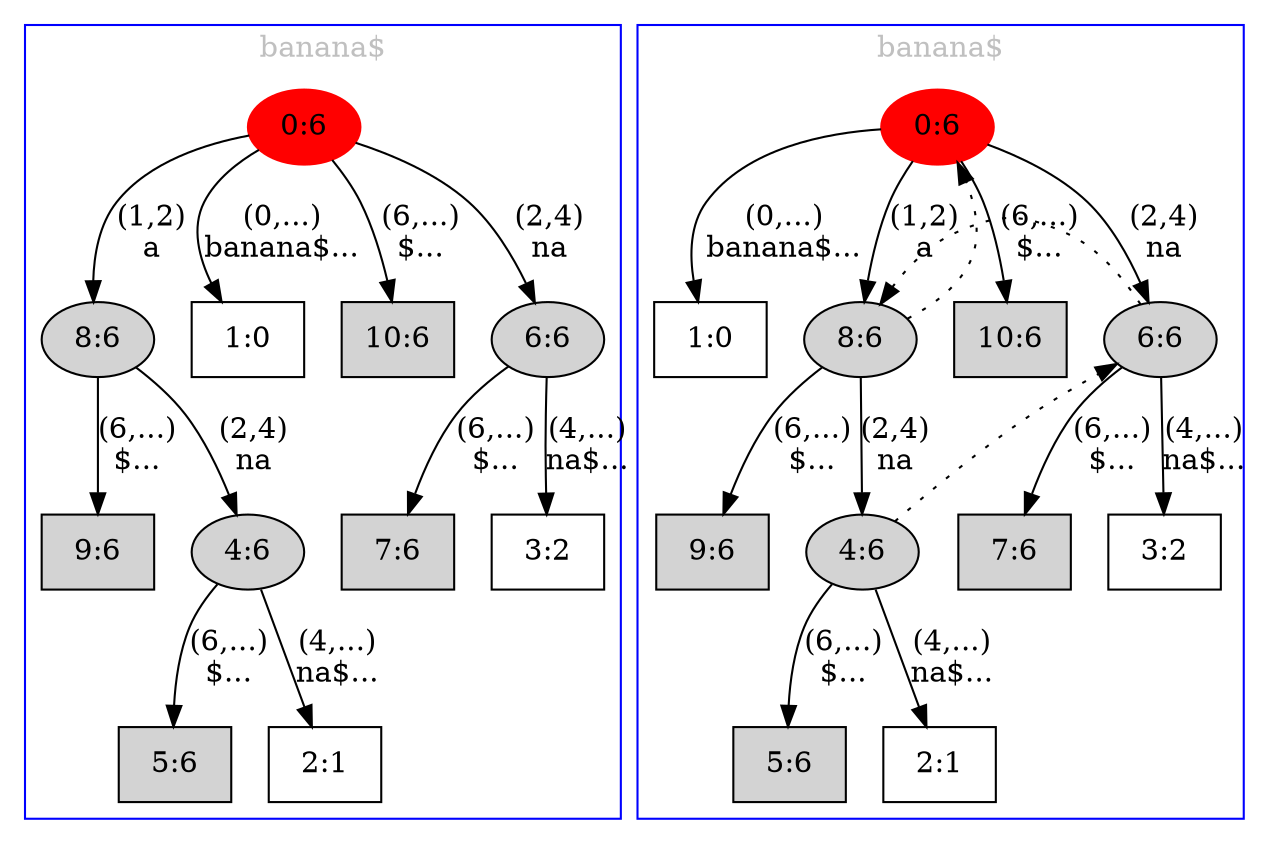 digraph ST{

	subgraph clusterST9{

	label=<<font color="grey">banana$</font>>
		t9n0 [label="0:6",style=filled,color=red];
		{ rank=same; t9n8 t9n1 t9n10 t9n6}
		t9n8 [label="8:6",style=filled];
		{ rank=same; t9n9 t9n4}
		t9n9 [label="9:6",shape=box,style=filled];
		t9n8 -> t9n9 [label="(6,...)\n$...",weight=1];
		t9n4 [label="4:6",style=filled];
		{ rank=same; t9n5 t9n2}
		t9n5 [label="5:6",shape=box,style=filled];
		t9n4 -> t9n5 [label="(6,...)\n$...",weight=1];
		t9n2 [label="2:1",shape=box];
		t9n4 -> t9n2 [label="(4,...)\nna$...",weight=1];
		t9n8 -> t9n4 [label="(2,4)\nna",weight=1];
		t9n0 -> t9n8 [label="(1,2)\na",weight=1];
		t9n1 [label="1:0",shape=box];
		t9n0 -> t9n1 [label="(0,...)\nbanana$...",weight=1];
		t9n10 [label="10:6",shape=box,style=filled];
		t9n0 -> t9n10 [label="(6,...)\n$...",weight=1];
		t9n6 [label="6:6",style=filled];
		{ rank=same; t9n7 t9n3}
		t9n7 [label="7:6",shape=box,style=filled];
		t9n6 -> t9n7 [label="(6,...)\n$...",weight=1];
		t9n3 [label="3:2",shape=box];
		t9n6 -> t9n3 [label="(4,...)\nna$...",weight=1];
		t9n0 -> t9n6 [label="(2,4)\nna",weight=1];
	color=blue;ratio=0.75
	}

	subgraph clusterST1{

	label=<<font color="grey">banana$</font>>
		t0n0 [label="0:6",style=filled,color=red];
		{ rank=same; t0n8 t0n1 t0n10 t0n6}
		t0n8 [label="8:6",style=filled];
		{ rank=same; t0n9 t0n4}
		t0n9 [label="9:6",shape=box,style=filled];
		t0n8 -> t0n9 [label="(6,...)\n$...",weight=1];
		t0n4 [label="4:6",style=filled];
		{ rank=same; t0n5 t0n2}
		t0n5 [label="5:6",shape=box,style=filled];
		t0n4 -> t0n5 [label="(6,...)\n$...",weight=1];
		t0n2 [label="2:1",shape=box];
		t0n4 -> t0n2 [label="(4,...)\nna$...",weight=1];
		t0n4 -> t0n6 [style=dotted,weight=0];
		t0n8 -> t0n4 [label="(2,4)\nna",weight=1];
		t0n8 -> t0n0 [style=dotted,weight=0];
		t0n0 -> t0n8 [label="(1,2)\na",weight=1];
		t0n1 [label="1:0",shape=box];
		t0n0 -> t0n1 [label="(0,...)\nbanana$...",weight=1];
		t0n10 [label="10:6",shape=box,style=filled];
		t0n0 -> t0n10 [label="(6,...)\n$...",weight=1];
		t0n6 [label="6:6",style=filled];
		{ rank=same; t0n7 t0n3}
		t0n7 [label="7:6",shape=box,style=filled];
		t0n6 -> t0n7 [label="(6,...)\n$...",weight=1];
		t0n3 [label="3:2",shape=box];
		t0n6 -> t0n3 [label="(4,...)\nna$...",weight=1];
		t0n6 -> t0n8 [style=dotted,weight=0];
		t0n0 -> t0n6 [label="(2,4)\nna",weight=1];
	color=blue;ratio=0.75
	}
}
